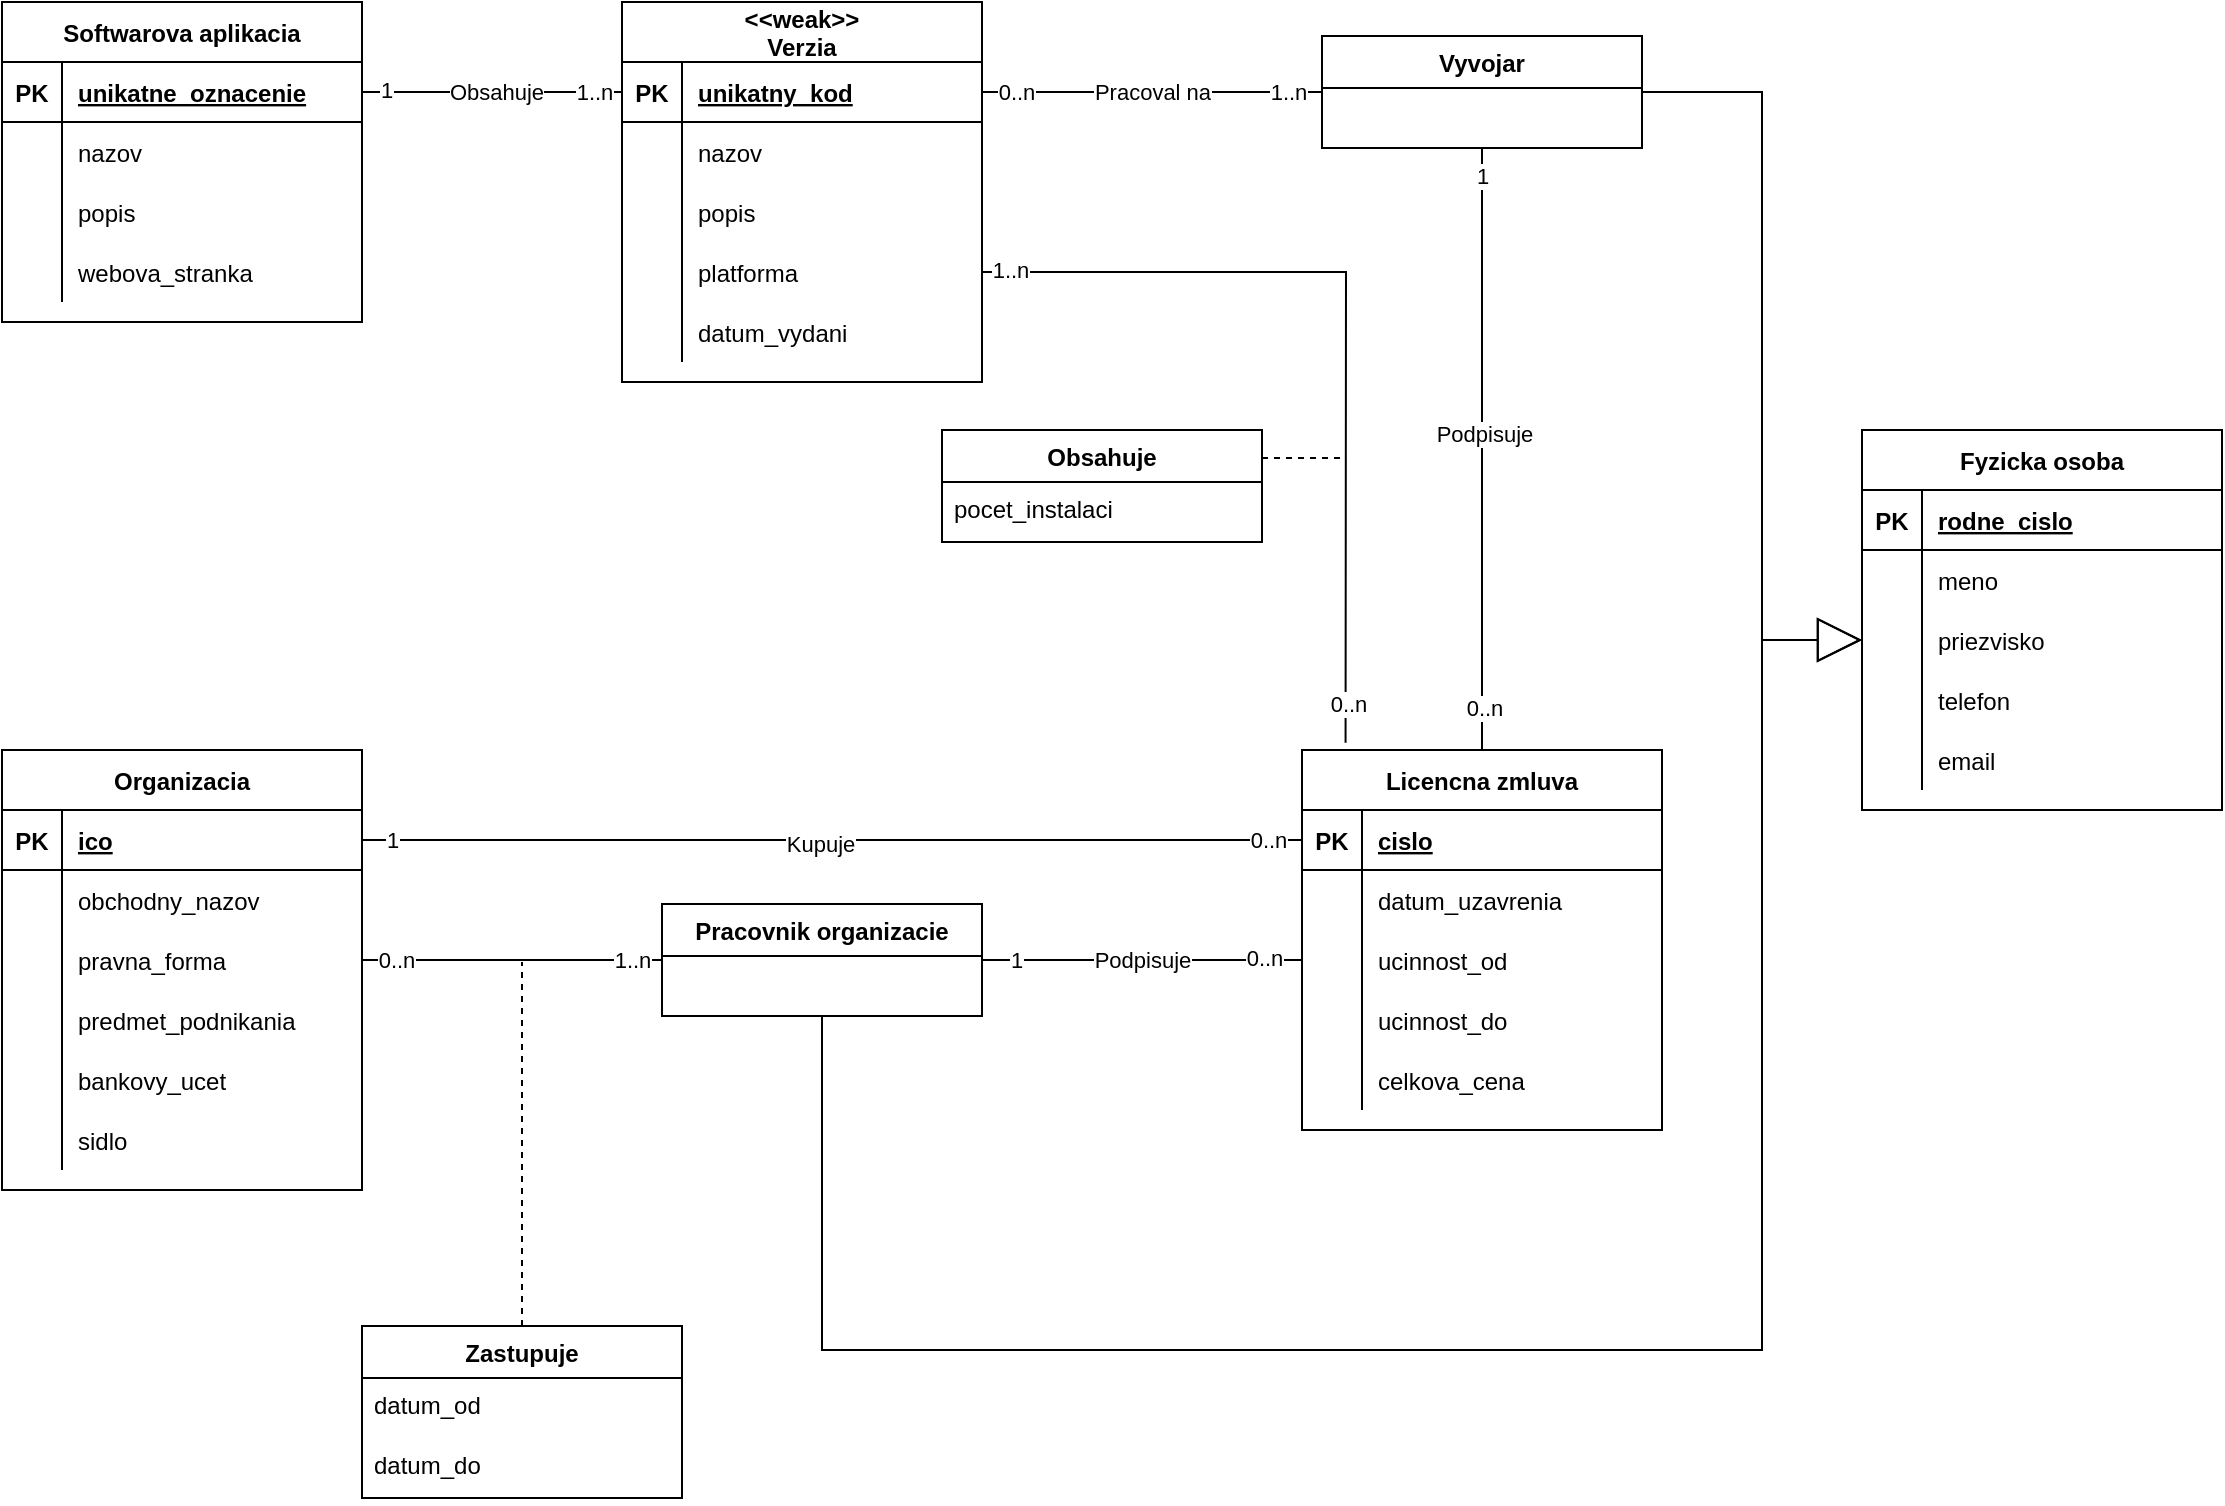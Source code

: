 <mxfile>
    <diagram id="ZhIAFB87RXe_VigaiD73" name="Page-1">
        <mxGraphModel dx="617" dy="629" grid="1" gridSize="10" guides="1" tooltips="1" connect="1" arrows="1" fold="1" page="1" pageScale="1" pageWidth="827" pageHeight="1169" math="0" shadow="0">
            <root>
                <mxCell id="0"/>
                <mxCell id="1" parent="0"/>
                <mxCell id="Ew4NmK4ww-MQcENnIrUt-1" value="Softwarova aplikacia" style="shape=table;startSize=30;container=1;collapsible=1;childLayout=tableLayout;fixedRows=1;rowLines=0;fontStyle=1;align=center;resizeLast=1;fillColor=default;strokeColor=default;fontColor=default;" parent="1" vertex="1">
                    <mxGeometry x="300" y="248" width="180" height="160" as="geometry"/>
                </mxCell>
                <mxCell id="Ew4NmK4ww-MQcENnIrUt-2" value="" style="shape=partialRectangle;collapsible=0;dropTarget=0;pointerEvents=0;fillColor=none;top=0;left=0;bottom=1;right=0;points=[[0,0.5],[1,0.5]];portConstraint=eastwest;fontColor=default;" parent="Ew4NmK4ww-MQcENnIrUt-1" vertex="1">
                    <mxGeometry y="30" width="180" height="30" as="geometry"/>
                </mxCell>
                <mxCell id="Ew4NmK4ww-MQcENnIrUt-3" value="PK" style="shape=partialRectangle;connectable=0;fillColor=none;top=0;left=0;bottom=0;right=0;fontStyle=1;overflow=hidden;" parent="Ew4NmK4ww-MQcENnIrUt-2" vertex="1">
                    <mxGeometry width="30" height="30" as="geometry">
                        <mxRectangle width="30" height="30" as="alternateBounds"/>
                    </mxGeometry>
                </mxCell>
                <mxCell id="Ew4NmK4ww-MQcENnIrUt-4" value="unikatne_oznacenie" style="shape=partialRectangle;connectable=0;fillColor=none;top=0;left=0;bottom=0;right=0;align=left;spacingLeft=6;fontStyle=5;overflow=hidden;fontColor=default;" parent="Ew4NmK4ww-MQcENnIrUt-2" vertex="1">
                    <mxGeometry x="30" width="150" height="30" as="geometry">
                        <mxRectangle width="150" height="30" as="alternateBounds"/>
                    </mxGeometry>
                </mxCell>
                <mxCell id="Ew4NmK4ww-MQcENnIrUt-5" value="" style="shape=partialRectangle;collapsible=0;dropTarget=0;pointerEvents=0;fillColor=none;top=0;left=0;bottom=0;right=0;points=[[0,0.5],[1,0.5]];portConstraint=eastwest;" parent="Ew4NmK4ww-MQcENnIrUt-1" vertex="1">
                    <mxGeometry y="60" width="180" height="30" as="geometry"/>
                </mxCell>
                <mxCell id="Ew4NmK4ww-MQcENnIrUt-6" value="" style="shape=partialRectangle;connectable=0;fillColor=none;top=0;left=0;bottom=0;right=0;editable=1;overflow=hidden;" parent="Ew4NmK4ww-MQcENnIrUt-5" vertex="1">
                    <mxGeometry width="30" height="30" as="geometry">
                        <mxRectangle width="30" height="30" as="alternateBounds"/>
                    </mxGeometry>
                </mxCell>
                <mxCell id="Ew4NmK4ww-MQcENnIrUt-7" value="nazov" style="shape=partialRectangle;connectable=0;fillColor=none;top=0;left=0;bottom=0;right=0;align=left;spacingLeft=6;overflow=hidden;fontColor=default;" parent="Ew4NmK4ww-MQcENnIrUt-5" vertex="1">
                    <mxGeometry x="30" width="150" height="30" as="geometry">
                        <mxRectangle width="150" height="30" as="alternateBounds"/>
                    </mxGeometry>
                </mxCell>
                <mxCell id="Ew4NmK4ww-MQcENnIrUt-8" value="" style="shape=partialRectangle;collapsible=0;dropTarget=0;pointerEvents=0;fillColor=none;top=0;left=0;bottom=0;right=0;points=[[0,0.5],[1,0.5]];portConstraint=eastwest;" parent="Ew4NmK4ww-MQcENnIrUt-1" vertex="1">
                    <mxGeometry y="90" width="180" height="30" as="geometry"/>
                </mxCell>
                <mxCell id="Ew4NmK4ww-MQcENnIrUt-9" value="" style="shape=partialRectangle;connectable=0;fillColor=none;top=0;left=0;bottom=0;right=0;editable=1;overflow=hidden;" parent="Ew4NmK4ww-MQcENnIrUt-8" vertex="1">
                    <mxGeometry width="30" height="30" as="geometry">
                        <mxRectangle width="30" height="30" as="alternateBounds"/>
                    </mxGeometry>
                </mxCell>
                <mxCell id="Ew4NmK4ww-MQcENnIrUt-10" value="popis" style="shape=partialRectangle;connectable=0;fillColor=none;top=0;left=0;bottom=0;right=0;align=left;spacingLeft=6;overflow=hidden;fontColor=default;strokeColor=default;" parent="Ew4NmK4ww-MQcENnIrUt-8" vertex="1">
                    <mxGeometry x="30" width="150" height="30" as="geometry">
                        <mxRectangle width="150" height="30" as="alternateBounds"/>
                    </mxGeometry>
                </mxCell>
                <mxCell id="Ew4NmK4ww-MQcENnIrUt-149" value="" style="shape=partialRectangle;collapsible=0;dropTarget=0;pointerEvents=0;fillColor=none;top=0;left=0;bottom=0;right=0;points=[[0,0.5],[1,0.5]];portConstraint=eastwest;" parent="Ew4NmK4ww-MQcENnIrUt-1" vertex="1">
                    <mxGeometry y="120" width="180" height="30" as="geometry"/>
                </mxCell>
                <mxCell id="Ew4NmK4ww-MQcENnIrUt-150" value="" style="shape=partialRectangle;connectable=0;fillColor=none;top=0;left=0;bottom=0;right=0;editable=1;overflow=hidden;" parent="Ew4NmK4ww-MQcENnIrUt-149" vertex="1">
                    <mxGeometry width="30" height="30" as="geometry">
                        <mxRectangle width="30" height="30" as="alternateBounds"/>
                    </mxGeometry>
                </mxCell>
                <mxCell id="Ew4NmK4ww-MQcENnIrUt-151" value="webova_stranka" style="shape=partialRectangle;connectable=0;fillColor=none;top=0;left=0;bottom=0;right=0;align=left;spacingLeft=6;overflow=hidden;fontColor=default;strokeColor=default;" parent="Ew4NmK4ww-MQcENnIrUt-149" vertex="1">
                    <mxGeometry x="30" width="150" height="30" as="geometry">
                        <mxRectangle width="150" height="30" as="alternateBounds"/>
                    </mxGeometry>
                </mxCell>
                <mxCell id="Ew4NmK4ww-MQcENnIrUt-14" value="&lt;&lt;weak&gt;&gt;&#10;Verzia" style="shape=table;startSize=30;container=1;collapsible=1;childLayout=tableLayout;fixedRows=1;rowLines=0;fontStyle=1;align=center;resizeLast=1;fontColor=default;strokeColor=default;fillColor=default;" parent="1" vertex="1">
                    <mxGeometry x="610" y="248" width="180" height="190" as="geometry"/>
                </mxCell>
                <mxCell id="Ew4NmK4ww-MQcENnIrUt-15" value="" style="shape=partialRectangle;collapsible=0;dropTarget=0;pointerEvents=0;fillColor=none;top=0;left=0;bottom=1;right=0;points=[[0,0.5],[1,0.5]];portConstraint=eastwest;fontColor=default;strokeColor=default;" parent="Ew4NmK4ww-MQcENnIrUt-14" vertex="1">
                    <mxGeometry y="30" width="180" height="30" as="geometry"/>
                </mxCell>
                <mxCell id="Ew4NmK4ww-MQcENnIrUt-16" value="PK" style="shape=partialRectangle;connectable=0;fillColor=none;top=0;left=0;bottom=0;right=0;fontStyle=1;overflow=hidden;fontColor=default;strokeColor=default;" parent="Ew4NmK4ww-MQcENnIrUt-15" vertex="1">
                    <mxGeometry width="30" height="30" as="geometry">
                        <mxRectangle width="30" height="30" as="alternateBounds"/>
                    </mxGeometry>
                </mxCell>
                <mxCell id="Ew4NmK4ww-MQcENnIrUt-17" value="unikatny_kod" style="shape=partialRectangle;connectable=0;fillColor=none;top=0;left=0;bottom=0;right=0;align=left;spacingLeft=6;fontStyle=5;overflow=hidden;fontColor=default;strokeColor=default;" parent="Ew4NmK4ww-MQcENnIrUt-15" vertex="1">
                    <mxGeometry x="30" width="150" height="30" as="geometry">
                        <mxRectangle width="150" height="30" as="alternateBounds"/>
                    </mxGeometry>
                </mxCell>
                <mxCell id="Ew4NmK4ww-MQcENnIrUt-18" value="" style="shape=partialRectangle;collapsible=0;dropTarget=0;pointerEvents=0;fillColor=none;top=0;left=0;bottom=0;right=0;points=[[0,0.5],[1,0.5]];portConstraint=eastwest;fontColor=default;strokeColor=default;" parent="Ew4NmK4ww-MQcENnIrUt-14" vertex="1">
                    <mxGeometry y="60" width="180" height="30" as="geometry"/>
                </mxCell>
                <mxCell id="Ew4NmK4ww-MQcENnIrUt-19" value="" style="shape=partialRectangle;connectable=0;fillColor=none;top=0;left=0;bottom=0;right=0;editable=1;overflow=hidden;fontColor=default;strokeColor=default;" parent="Ew4NmK4ww-MQcENnIrUt-18" vertex="1">
                    <mxGeometry width="30" height="30" as="geometry">
                        <mxRectangle width="30" height="30" as="alternateBounds"/>
                    </mxGeometry>
                </mxCell>
                <mxCell id="Ew4NmK4ww-MQcENnIrUt-20" value="nazov" style="shape=partialRectangle;connectable=0;fillColor=none;top=0;left=0;bottom=0;right=0;align=left;spacingLeft=6;overflow=hidden;fontColor=default;strokeColor=default;" parent="Ew4NmK4ww-MQcENnIrUt-18" vertex="1">
                    <mxGeometry x="30" width="150" height="30" as="geometry">
                        <mxRectangle width="150" height="30" as="alternateBounds"/>
                    </mxGeometry>
                </mxCell>
                <mxCell id="Ew4NmK4ww-MQcENnIrUt-21" value="" style="shape=partialRectangle;collapsible=0;dropTarget=0;pointerEvents=0;fillColor=none;top=0;left=0;bottom=0;right=0;points=[[0,0.5],[1,0.5]];portConstraint=eastwest;fontColor=default;strokeColor=default;" parent="Ew4NmK4ww-MQcENnIrUt-14" vertex="1">
                    <mxGeometry y="90" width="180" height="30" as="geometry"/>
                </mxCell>
                <mxCell id="Ew4NmK4ww-MQcENnIrUt-22" value="" style="shape=partialRectangle;connectable=0;fillColor=none;top=0;left=0;bottom=0;right=0;editable=1;overflow=hidden;fontColor=default;strokeColor=default;" parent="Ew4NmK4ww-MQcENnIrUt-21" vertex="1">
                    <mxGeometry width="30" height="30" as="geometry">
                        <mxRectangle width="30" height="30" as="alternateBounds"/>
                    </mxGeometry>
                </mxCell>
                <mxCell id="Ew4NmK4ww-MQcENnIrUt-23" value="popis" style="shape=partialRectangle;connectable=0;fillColor=none;top=0;left=0;bottom=0;right=0;align=left;spacingLeft=6;overflow=hidden;fontColor=default;strokeColor=default;" parent="Ew4NmK4ww-MQcENnIrUt-21" vertex="1">
                    <mxGeometry x="30" width="150" height="30" as="geometry">
                        <mxRectangle width="150" height="30" as="alternateBounds"/>
                    </mxGeometry>
                </mxCell>
                <mxCell id="Ew4NmK4ww-MQcENnIrUt-117" value="" style="shape=partialRectangle;collapsible=0;dropTarget=0;pointerEvents=0;fillColor=none;top=0;left=0;bottom=0;right=0;points=[[0,0.5],[1,0.5]];portConstraint=eastwest;fontColor=default;strokeColor=default;" parent="Ew4NmK4ww-MQcENnIrUt-14" vertex="1">
                    <mxGeometry y="120" width="180" height="30" as="geometry"/>
                </mxCell>
                <mxCell id="Ew4NmK4ww-MQcENnIrUt-118" value="" style="shape=partialRectangle;connectable=0;fillColor=none;top=0;left=0;bottom=0;right=0;editable=1;overflow=hidden;fontColor=default;strokeColor=default;" parent="Ew4NmK4ww-MQcENnIrUt-117" vertex="1">
                    <mxGeometry width="30" height="30" as="geometry">
                        <mxRectangle width="30" height="30" as="alternateBounds"/>
                    </mxGeometry>
                </mxCell>
                <mxCell id="Ew4NmK4ww-MQcENnIrUt-119" value="platforma" style="shape=partialRectangle;connectable=0;fillColor=none;top=0;left=0;bottom=0;right=0;align=left;spacingLeft=6;overflow=hidden;fontColor=default;strokeColor=default;" parent="Ew4NmK4ww-MQcENnIrUt-117" vertex="1">
                    <mxGeometry x="30" width="150" height="30" as="geometry">
                        <mxRectangle width="150" height="30" as="alternateBounds"/>
                    </mxGeometry>
                </mxCell>
                <mxCell id="2" value="" style="shape=partialRectangle;collapsible=0;dropTarget=0;pointerEvents=0;fillColor=none;top=0;left=0;bottom=0;right=0;points=[[0,0.5],[1,0.5]];portConstraint=eastwest;fontColor=default;strokeColor=default;" parent="Ew4NmK4ww-MQcENnIrUt-14" vertex="1">
                    <mxGeometry y="150" width="180" height="30" as="geometry"/>
                </mxCell>
                <mxCell id="3" value="" style="shape=partialRectangle;connectable=0;fillColor=none;top=0;left=0;bottom=0;right=0;editable=1;overflow=hidden;fontColor=default;strokeColor=default;" parent="2" vertex="1">
                    <mxGeometry width="30" height="30" as="geometry">
                        <mxRectangle width="30" height="30" as="alternateBounds"/>
                    </mxGeometry>
                </mxCell>
                <mxCell id="4" value="datum_vydani" style="shape=partialRectangle;connectable=0;fillColor=none;top=0;left=0;bottom=0;right=0;align=left;spacingLeft=6;overflow=hidden;fontColor=default;strokeColor=default;" parent="2" vertex="1">
                    <mxGeometry x="30" width="150" height="30" as="geometry">
                        <mxRectangle width="150" height="30" as="alternateBounds"/>
                    </mxGeometry>
                </mxCell>
                <mxCell id="Ew4NmK4ww-MQcENnIrUt-43" value="Organizacia" style="shape=table;startSize=30;container=1;collapsible=1;childLayout=tableLayout;fixedRows=1;rowLines=0;fontStyle=1;align=center;resizeLast=1;fontColor=default;strokeColor=default;fillColor=default;" parent="1" vertex="1">
                    <mxGeometry x="300" y="622" width="180" height="220" as="geometry"/>
                </mxCell>
                <mxCell id="Ew4NmK4ww-MQcENnIrUt-44" value="" style="shape=partialRectangle;collapsible=0;dropTarget=0;pointerEvents=0;fillColor=none;top=0;left=0;bottom=1;right=0;points=[[0,0.5],[1,0.5]];portConstraint=eastwest;fontColor=default;strokeColor=default;" parent="Ew4NmK4ww-MQcENnIrUt-43" vertex="1">
                    <mxGeometry y="30" width="180" height="30" as="geometry"/>
                </mxCell>
                <mxCell id="Ew4NmK4ww-MQcENnIrUt-45" value="PK" style="shape=partialRectangle;connectable=0;fillColor=none;top=0;left=0;bottom=0;right=0;fontStyle=1;overflow=hidden;fontColor=default;strokeColor=default;" parent="Ew4NmK4ww-MQcENnIrUt-44" vertex="1">
                    <mxGeometry width="30" height="30" as="geometry">
                        <mxRectangle width="30" height="30" as="alternateBounds"/>
                    </mxGeometry>
                </mxCell>
                <mxCell id="Ew4NmK4ww-MQcENnIrUt-46" value="ico" style="shape=partialRectangle;connectable=0;fillColor=none;top=0;left=0;bottom=0;right=0;align=left;spacingLeft=6;fontStyle=5;overflow=hidden;fontColor=default;strokeColor=default;" parent="Ew4NmK4ww-MQcENnIrUt-44" vertex="1">
                    <mxGeometry x="30" width="150" height="30" as="geometry">
                        <mxRectangle width="150" height="30" as="alternateBounds"/>
                    </mxGeometry>
                </mxCell>
                <mxCell id="Ew4NmK4ww-MQcENnIrUt-47" value="" style="shape=partialRectangle;collapsible=0;dropTarget=0;pointerEvents=0;fillColor=none;top=0;left=0;bottom=0;right=0;points=[[0,0.5],[1,0.5]];portConstraint=eastwest;fontColor=default;strokeColor=default;" parent="Ew4NmK4ww-MQcENnIrUt-43" vertex="1">
                    <mxGeometry y="60" width="180" height="30" as="geometry"/>
                </mxCell>
                <mxCell id="Ew4NmK4ww-MQcENnIrUt-48" value="" style="shape=partialRectangle;connectable=0;fillColor=none;top=0;left=0;bottom=0;right=0;editable=1;overflow=hidden;fontColor=default;strokeColor=default;" parent="Ew4NmK4ww-MQcENnIrUt-47" vertex="1">
                    <mxGeometry width="30" height="30" as="geometry">
                        <mxRectangle width="30" height="30" as="alternateBounds"/>
                    </mxGeometry>
                </mxCell>
                <mxCell id="Ew4NmK4ww-MQcENnIrUt-49" value="obchodny_nazov" style="shape=partialRectangle;connectable=0;fillColor=none;top=0;left=0;bottom=0;right=0;align=left;spacingLeft=6;overflow=hidden;fontColor=default;strokeColor=default;" parent="Ew4NmK4ww-MQcENnIrUt-47" vertex="1">
                    <mxGeometry x="30" width="150" height="30" as="geometry">
                        <mxRectangle width="150" height="30" as="alternateBounds"/>
                    </mxGeometry>
                </mxCell>
                <mxCell id="Ew4NmK4ww-MQcENnIrUt-50" value="" style="shape=partialRectangle;collapsible=0;dropTarget=0;pointerEvents=0;fillColor=none;top=0;left=0;bottom=0;right=0;points=[[0,0.5],[1,0.5]];portConstraint=eastwest;fontColor=default;strokeColor=default;" parent="Ew4NmK4ww-MQcENnIrUt-43" vertex="1">
                    <mxGeometry y="90" width="180" height="30" as="geometry"/>
                </mxCell>
                <mxCell id="Ew4NmK4ww-MQcENnIrUt-51" value="" style="shape=partialRectangle;connectable=0;fillColor=none;top=0;left=0;bottom=0;right=0;editable=1;overflow=hidden;fontColor=default;strokeColor=default;" parent="Ew4NmK4ww-MQcENnIrUt-50" vertex="1">
                    <mxGeometry width="30" height="30" as="geometry">
                        <mxRectangle width="30" height="30" as="alternateBounds"/>
                    </mxGeometry>
                </mxCell>
                <mxCell id="Ew4NmK4ww-MQcENnIrUt-52" value="pravna_forma" style="shape=partialRectangle;connectable=0;fillColor=none;top=0;left=0;bottom=0;right=0;align=left;spacingLeft=6;overflow=hidden;fontColor=default;strokeColor=default;" parent="Ew4NmK4ww-MQcENnIrUt-50" vertex="1">
                    <mxGeometry x="30" width="150" height="30" as="geometry">
                        <mxRectangle width="150" height="30" as="alternateBounds"/>
                    </mxGeometry>
                </mxCell>
                <mxCell id="Ew4NmK4ww-MQcENnIrUt-53" value="" style="shape=partialRectangle;collapsible=0;dropTarget=0;pointerEvents=0;fillColor=none;top=0;left=0;bottom=0;right=0;points=[[0,0.5],[1,0.5]];portConstraint=eastwest;fontColor=default;strokeColor=default;" parent="Ew4NmK4ww-MQcENnIrUt-43" vertex="1">
                    <mxGeometry y="120" width="180" height="30" as="geometry"/>
                </mxCell>
                <mxCell id="Ew4NmK4ww-MQcENnIrUt-54" value="" style="shape=partialRectangle;connectable=0;fillColor=none;top=0;left=0;bottom=0;right=0;editable=1;overflow=hidden;fontColor=default;strokeColor=default;" parent="Ew4NmK4ww-MQcENnIrUt-53" vertex="1">
                    <mxGeometry width="30" height="30" as="geometry">
                        <mxRectangle width="30" height="30" as="alternateBounds"/>
                    </mxGeometry>
                </mxCell>
                <mxCell id="Ew4NmK4ww-MQcENnIrUt-55" value="predmet_podnikania" style="shape=partialRectangle;connectable=0;fillColor=none;top=0;left=0;bottom=0;right=0;align=left;spacingLeft=6;overflow=hidden;fontColor=default;strokeColor=default;" parent="Ew4NmK4ww-MQcENnIrUt-53" vertex="1">
                    <mxGeometry x="30" width="150" height="30" as="geometry">
                        <mxRectangle width="150" height="30" as="alternateBounds"/>
                    </mxGeometry>
                </mxCell>
                <mxCell id="Ew4NmK4ww-MQcENnIrUt-56" value="" style="shape=partialRectangle;collapsible=0;dropTarget=0;pointerEvents=0;fillColor=none;top=0;left=0;bottom=0;right=0;points=[[0,0.5],[1,0.5]];portConstraint=eastwest;fontColor=default;strokeColor=default;" parent="Ew4NmK4ww-MQcENnIrUt-43" vertex="1">
                    <mxGeometry y="150" width="180" height="30" as="geometry"/>
                </mxCell>
                <mxCell id="Ew4NmK4ww-MQcENnIrUt-57" value="" style="shape=partialRectangle;connectable=0;fillColor=none;top=0;left=0;bottom=0;right=0;editable=1;overflow=hidden;fontColor=default;strokeColor=default;" parent="Ew4NmK4ww-MQcENnIrUt-56" vertex="1">
                    <mxGeometry width="30" height="30" as="geometry">
                        <mxRectangle width="30" height="30" as="alternateBounds"/>
                    </mxGeometry>
                </mxCell>
                <mxCell id="Ew4NmK4ww-MQcENnIrUt-58" value="bankovy_ucet" style="shape=partialRectangle;connectable=0;fillColor=none;top=0;left=0;bottom=0;right=0;align=left;spacingLeft=6;overflow=hidden;fontColor=default;strokeColor=default;" parent="Ew4NmK4ww-MQcENnIrUt-56" vertex="1">
                    <mxGeometry x="30" width="150" height="30" as="geometry">
                        <mxRectangle width="150" height="30" as="alternateBounds"/>
                    </mxGeometry>
                </mxCell>
                <mxCell id="5" value="" style="shape=partialRectangle;collapsible=0;dropTarget=0;pointerEvents=0;fillColor=none;top=0;left=0;bottom=0;right=0;points=[[0,0.5],[1,0.5]];portConstraint=eastwest;fontColor=default;strokeColor=default;" parent="Ew4NmK4ww-MQcENnIrUt-43" vertex="1">
                    <mxGeometry y="180" width="180" height="30" as="geometry"/>
                </mxCell>
                <mxCell id="6" value="" style="shape=partialRectangle;connectable=0;fillColor=none;top=0;left=0;bottom=0;right=0;editable=1;overflow=hidden;fontColor=default;strokeColor=default;" parent="5" vertex="1">
                    <mxGeometry width="30" height="30" as="geometry">
                        <mxRectangle width="30" height="30" as="alternateBounds"/>
                    </mxGeometry>
                </mxCell>
                <mxCell id="7" value="sidlo" style="shape=partialRectangle;connectable=0;fillColor=none;top=0;left=0;bottom=0;right=0;align=left;spacingLeft=6;overflow=hidden;fontColor=default;strokeColor=default;" parent="5" vertex="1">
                    <mxGeometry x="30" width="150" height="30" as="geometry">
                        <mxRectangle width="150" height="30" as="alternateBounds"/>
                    </mxGeometry>
                </mxCell>
                <mxCell id="Ew4NmK4ww-MQcENnIrUt-94" value="Licencna zmluva" style="shape=table;startSize=30;container=1;collapsible=1;childLayout=tableLayout;fixedRows=1;rowLines=0;fontStyle=1;align=center;resizeLast=1;fontColor=default;strokeColor=default;fillColor=default;" parent="1" vertex="1">
                    <mxGeometry x="950" y="622" width="180" height="190" as="geometry">
                        <mxRectangle x="950" y="622" width="140" height="30" as="alternateBounds"/>
                    </mxGeometry>
                </mxCell>
                <mxCell id="Ew4NmK4ww-MQcENnIrUt-95" value="" style="shape=partialRectangle;collapsible=0;dropTarget=0;pointerEvents=0;fillColor=none;top=0;left=0;bottom=1;right=0;points=[[0,0.5],[1,0.5]];portConstraint=eastwest;fontColor=default;strokeColor=default;" parent="Ew4NmK4ww-MQcENnIrUt-94" vertex="1">
                    <mxGeometry y="30" width="180" height="30" as="geometry"/>
                </mxCell>
                <mxCell id="Ew4NmK4ww-MQcENnIrUt-96" value="PK" style="shape=partialRectangle;connectable=0;fillColor=none;top=0;left=0;bottom=0;right=0;fontStyle=1;overflow=hidden;fontColor=default;strokeColor=default;" parent="Ew4NmK4ww-MQcENnIrUt-95" vertex="1">
                    <mxGeometry width="30" height="30" as="geometry">
                        <mxRectangle width="30" height="30" as="alternateBounds"/>
                    </mxGeometry>
                </mxCell>
                <mxCell id="Ew4NmK4ww-MQcENnIrUt-97" value="cislo" style="shape=partialRectangle;connectable=0;fillColor=none;top=0;left=0;bottom=0;right=0;align=left;spacingLeft=6;fontStyle=5;overflow=hidden;fontColor=default;strokeColor=default;" parent="Ew4NmK4ww-MQcENnIrUt-95" vertex="1">
                    <mxGeometry x="30" width="150" height="30" as="geometry">
                        <mxRectangle width="150" height="30" as="alternateBounds"/>
                    </mxGeometry>
                </mxCell>
                <mxCell id="Ew4NmK4ww-MQcENnIrUt-98" value="" style="shape=partialRectangle;collapsible=0;dropTarget=0;pointerEvents=0;fillColor=none;top=0;left=0;bottom=0;right=0;points=[[0,0.5],[1,0.5]];portConstraint=eastwest;fontColor=default;strokeColor=default;" parent="Ew4NmK4ww-MQcENnIrUt-94" vertex="1">
                    <mxGeometry y="60" width="180" height="30" as="geometry"/>
                </mxCell>
                <mxCell id="Ew4NmK4ww-MQcENnIrUt-99" value="" style="shape=partialRectangle;connectable=0;fillColor=none;top=0;left=0;bottom=0;right=0;editable=1;overflow=hidden;fontColor=default;strokeColor=default;" parent="Ew4NmK4ww-MQcENnIrUt-98" vertex="1">
                    <mxGeometry width="30" height="30" as="geometry">
                        <mxRectangle width="30" height="30" as="alternateBounds"/>
                    </mxGeometry>
                </mxCell>
                <mxCell id="Ew4NmK4ww-MQcENnIrUt-100" value="datum_uzavrenia" style="shape=partialRectangle;connectable=0;fillColor=none;top=0;left=0;bottom=0;right=0;align=left;spacingLeft=6;overflow=hidden;fontColor=default;strokeColor=default;" parent="Ew4NmK4ww-MQcENnIrUt-98" vertex="1">
                    <mxGeometry x="30" width="150" height="30" as="geometry">
                        <mxRectangle width="150" height="30" as="alternateBounds"/>
                    </mxGeometry>
                </mxCell>
                <mxCell id="Ew4NmK4ww-MQcENnIrUt-101" value="" style="shape=partialRectangle;collapsible=0;dropTarget=0;pointerEvents=0;fillColor=none;top=0;left=0;bottom=0;right=0;points=[[0,0.5],[1,0.5]];portConstraint=eastwest;fontColor=default;strokeColor=default;" parent="Ew4NmK4ww-MQcENnIrUt-94" vertex="1">
                    <mxGeometry y="90" width="180" height="30" as="geometry"/>
                </mxCell>
                <mxCell id="Ew4NmK4ww-MQcENnIrUt-102" value="" style="shape=partialRectangle;connectable=0;fillColor=none;top=0;left=0;bottom=0;right=0;editable=1;overflow=hidden;fontColor=default;strokeColor=default;" parent="Ew4NmK4ww-MQcENnIrUt-101" vertex="1">
                    <mxGeometry width="30" height="30" as="geometry">
                        <mxRectangle width="30" height="30" as="alternateBounds"/>
                    </mxGeometry>
                </mxCell>
                <mxCell id="Ew4NmK4ww-MQcENnIrUt-103" value="ucinnost_od" style="shape=partialRectangle;connectable=0;fillColor=none;top=0;left=0;bottom=0;right=0;align=left;spacingLeft=6;overflow=hidden;fontColor=default;strokeColor=default;" parent="Ew4NmK4ww-MQcENnIrUt-101" vertex="1">
                    <mxGeometry x="30" width="150" height="30" as="geometry">
                        <mxRectangle width="150" height="30" as="alternateBounds"/>
                    </mxGeometry>
                </mxCell>
                <mxCell id="Ew4NmK4ww-MQcENnIrUt-111" value="" style="shape=partialRectangle;collapsible=0;dropTarget=0;pointerEvents=0;fillColor=none;top=0;left=0;bottom=0;right=0;points=[[0,0.5],[1,0.5]];portConstraint=eastwest;fontColor=default;strokeColor=default;" parent="Ew4NmK4ww-MQcENnIrUt-94" vertex="1">
                    <mxGeometry y="120" width="180" height="30" as="geometry"/>
                </mxCell>
                <mxCell id="Ew4NmK4ww-MQcENnIrUt-112" value="" style="shape=partialRectangle;connectable=0;fillColor=none;top=0;left=0;bottom=0;right=0;editable=1;overflow=hidden;fontColor=default;strokeColor=default;" parent="Ew4NmK4ww-MQcENnIrUt-111" vertex="1">
                    <mxGeometry width="30" height="30" as="geometry">
                        <mxRectangle width="30" height="30" as="alternateBounds"/>
                    </mxGeometry>
                </mxCell>
                <mxCell id="Ew4NmK4ww-MQcENnIrUt-113" value="ucinnost_do" style="shape=partialRectangle;connectable=0;fillColor=none;top=0;left=0;bottom=0;right=0;align=left;spacingLeft=6;overflow=hidden;fontColor=default;strokeColor=default;" parent="Ew4NmK4ww-MQcENnIrUt-111" vertex="1">
                    <mxGeometry x="30" width="150" height="30" as="geometry">
                        <mxRectangle width="150" height="30" as="alternateBounds"/>
                    </mxGeometry>
                </mxCell>
                <mxCell id="Ew4NmK4ww-MQcENnIrUt-104" value="" style="shape=partialRectangle;collapsible=0;dropTarget=0;pointerEvents=0;fillColor=none;top=0;left=0;bottom=0;right=0;points=[[0,0.5],[1,0.5]];portConstraint=eastwest;fontColor=default;strokeColor=default;" parent="Ew4NmK4ww-MQcENnIrUt-94" vertex="1">
                    <mxGeometry y="150" width="180" height="30" as="geometry"/>
                </mxCell>
                <mxCell id="Ew4NmK4ww-MQcENnIrUt-105" value="" style="shape=partialRectangle;connectable=0;fillColor=none;top=0;left=0;bottom=0;right=0;editable=1;overflow=hidden;fontColor=default;strokeColor=default;" parent="Ew4NmK4ww-MQcENnIrUt-104" vertex="1">
                    <mxGeometry width="30" height="30" as="geometry">
                        <mxRectangle width="30" height="30" as="alternateBounds"/>
                    </mxGeometry>
                </mxCell>
                <mxCell id="Ew4NmK4ww-MQcENnIrUt-106" value="celkova_cena" style="shape=partialRectangle;connectable=0;fillColor=none;top=0;left=0;bottom=0;right=0;align=left;spacingLeft=6;overflow=hidden;fontColor=default;strokeColor=default;" parent="Ew4NmK4ww-MQcENnIrUt-104" vertex="1">
                    <mxGeometry x="30" width="150" height="30" as="geometry">
                        <mxRectangle width="150" height="30" as="alternateBounds"/>
                    </mxGeometry>
                </mxCell>
                <mxCell id="Ew4NmK4ww-MQcENnIrUt-125" value="" style="endArrow=none;html=1;rounded=0;labelBackgroundColor=default;fontColor=default;strokeColor=default;exitX=1;exitY=0.5;exitDx=0;exitDy=0;entryX=0;entryY=0.5;entryDx=0;entryDy=0;" parent="1" source="Ew4NmK4ww-MQcENnIrUt-15" target="ibk0IDe5P6Iz8ZKcs0ww-25" edge="1">
                    <mxGeometry relative="1" as="geometry">
                        <mxPoint x="935" y="428" as="sourcePoint"/>
                        <mxPoint x="1160" y="513" as="targetPoint"/>
                    </mxGeometry>
                </mxCell>
                <mxCell id="Ew4NmK4ww-MQcENnIrUt-126" value="0..n" style="edgeLabel;html=1;align=center;verticalAlign=middle;resizable=0;points=[];fontColor=default;" parent="Ew4NmK4ww-MQcENnIrUt-125" vertex="1" connectable="0">
                    <mxGeometry x="-0.841" relative="1" as="geometry">
                        <mxPoint x="3" as="offset"/>
                    </mxGeometry>
                </mxCell>
                <mxCell id="Ew4NmK4ww-MQcENnIrUt-127" value="1..n" style="edgeLabel;html=1;align=center;verticalAlign=middle;resizable=0;points=[];fontColor=default;" parent="Ew4NmK4ww-MQcENnIrUt-125" vertex="1" connectable="0">
                    <mxGeometry x="0.815" y="1" relative="1" as="geometry">
                        <mxPoint x="-2" y="1" as="offset"/>
                    </mxGeometry>
                </mxCell>
                <mxCell id="Ew4NmK4ww-MQcENnIrUt-128" value="Pracoval na" style="edgeLabel;html=1;align=center;verticalAlign=middle;resizable=0;points=[];fontColor=default;" parent="Ew4NmK4ww-MQcENnIrUt-125" vertex="1" connectable="0">
                    <mxGeometry x="0.002" y="1" relative="1" as="geometry">
                        <mxPoint y="1" as="offset"/>
                    </mxGeometry>
                </mxCell>
                <mxCell id="Ew4NmK4ww-MQcENnIrUt-130" value="" style="endArrow=none;html=1;rounded=0;labelBackgroundColor=default;fontColor=default;strokeColor=default;exitX=1;exitY=0.5;exitDx=0;exitDy=0;entryX=0;entryY=0.5;entryDx=0;entryDy=0;" parent="1" source="Ew4NmK4ww-MQcENnIrUt-2" target="Ew4NmK4ww-MQcENnIrUt-15" edge="1">
                    <mxGeometry relative="1" as="geometry">
                        <mxPoint x="610" y="478" as="sourcePoint"/>
                        <mxPoint x="770" y="478" as="targetPoint"/>
                    </mxGeometry>
                </mxCell>
                <mxCell id="Ew4NmK4ww-MQcENnIrUt-131" value="1" style="edgeLabel;html=1;align=center;verticalAlign=middle;resizable=0;points=[];fontColor=default;" parent="Ew4NmK4ww-MQcENnIrUt-130" vertex="1" connectable="0">
                    <mxGeometry x="-0.874" y="-1" relative="1" as="geometry">
                        <mxPoint x="4" y="-2" as="offset"/>
                    </mxGeometry>
                </mxCell>
                <mxCell id="Ew4NmK4ww-MQcENnIrUt-132" value="1..n" style="edgeLabel;html=1;align=center;verticalAlign=middle;resizable=0;points=[];fontColor=default;" parent="Ew4NmK4ww-MQcENnIrUt-130" vertex="1" connectable="0">
                    <mxGeometry x="0.861" y="-1" relative="1" as="geometry">
                        <mxPoint x="-5" y="-1" as="offset"/>
                    </mxGeometry>
                </mxCell>
                <mxCell id="Ew4NmK4ww-MQcENnIrUt-134" value="Obsahuje" style="edgeLabel;html=1;align=center;verticalAlign=middle;resizable=0;points=[];fontColor=default;" parent="Ew4NmK4ww-MQcENnIrUt-130" vertex="1" connectable="0">
                    <mxGeometry x="0.022" relative="1" as="geometry">
                        <mxPoint as="offset"/>
                    </mxGeometry>
                </mxCell>
                <mxCell id="Ew4NmK4ww-MQcENnIrUt-135" value="" style="endArrow=none;html=1;rounded=0;labelBackgroundColor=default;fontColor=default;strokeColor=default;entryX=0;entryY=0.5;entryDx=0;entryDy=0;exitX=1;exitY=0.5;exitDx=0;exitDy=0;" parent="1" source="Ew4NmK4ww-MQcENnIrUt-50" target="ibk0IDe5P6Iz8ZKcs0ww-29" edge="1">
                    <mxGeometry relative="1" as="geometry">
                        <mxPoint x="570" y="832.41" as="sourcePoint"/>
                        <mxPoint x="740" y="893" as="targetPoint"/>
                    </mxGeometry>
                </mxCell>
                <mxCell id="Ew4NmK4ww-MQcENnIrUt-137" value="0..n" style="edgeLabel;html=1;align=center;verticalAlign=middle;resizable=0;points=[];fontColor=default;" parent="Ew4NmK4ww-MQcENnIrUt-135" vertex="1" connectable="0">
                    <mxGeometry x="-0.86" relative="1" as="geometry">
                        <mxPoint x="6" as="offset"/>
                    </mxGeometry>
                </mxCell>
                <mxCell id="Ew4NmK4ww-MQcENnIrUt-138" value="1..n" style="edgeLabel;html=1;align=center;verticalAlign=middle;resizable=0;points=[];fontColor=default;" parent="Ew4NmK4ww-MQcENnIrUt-135" vertex="1" connectable="0">
                    <mxGeometry x="0.854" relative="1" as="geometry">
                        <mxPoint x="-4" as="offset"/>
                    </mxGeometry>
                </mxCell>
                <mxCell id="Ew4NmK4ww-MQcENnIrUt-139" value="Podpisuje" style="endArrow=none;html=1;rounded=0;labelBackgroundColor=default;fontColor=default;strokeColor=default;exitX=1;exitY=0.5;exitDx=0;exitDy=0;entryX=0;entryY=0.5;entryDx=0;entryDy=0;" parent="1" source="ibk0IDe5P6Iz8ZKcs0ww-29" target="Ew4NmK4ww-MQcENnIrUt-101" edge="1">
                    <mxGeometry relative="1" as="geometry">
                        <mxPoint x="920" y="893" as="sourcePoint"/>
                        <mxPoint x="900" y="763" as="targetPoint"/>
                    </mxGeometry>
                </mxCell>
                <mxCell id="Ew4NmK4ww-MQcENnIrUt-140" value="1" style="edgeLabel;html=1;align=center;verticalAlign=middle;resizable=0;points=[];fontColor=default;" parent="Ew4NmK4ww-MQcENnIrUt-139" vertex="1" connectable="0">
                    <mxGeometry x="-0.876" y="-1" relative="1" as="geometry">
                        <mxPoint x="7" y="-1" as="offset"/>
                    </mxGeometry>
                </mxCell>
                <mxCell id="Ew4NmK4ww-MQcENnIrUt-141" value="0..n" style="edgeLabel;html=1;align=center;verticalAlign=middle;resizable=0;points=[];fontColor=default;" parent="Ew4NmK4ww-MQcENnIrUt-139" vertex="1" connectable="0">
                    <mxGeometry x="0.846" y="-1" relative="1" as="geometry">
                        <mxPoint x="-7" y="-2" as="offset"/>
                    </mxGeometry>
                </mxCell>
                <mxCell id="Ew4NmK4ww-MQcENnIrUt-142" value="" style="endArrow=none;html=1;rounded=0;labelBackgroundColor=default;fontColor=default;strokeColor=default;entryX=0.5;entryY=1;entryDx=0;entryDy=0;exitX=0.5;exitY=0;exitDx=0;exitDy=0;" parent="1" source="Ew4NmK4ww-MQcENnIrUt-94" target="ibk0IDe5P6Iz8ZKcs0ww-25" edge="1">
                    <mxGeometry relative="1" as="geometry">
                        <mxPoint x="930" y="658" as="sourcePoint"/>
                        <mxPoint x="1250" y="478" as="targetPoint"/>
                    </mxGeometry>
                </mxCell>
                <mxCell id="Ew4NmK4ww-MQcENnIrUt-143" value="1" style="edgeLabel;html=1;align=center;verticalAlign=middle;resizable=0;points=[];fontColor=default;" parent="Ew4NmK4ww-MQcENnIrUt-142" vertex="1" connectable="0">
                    <mxGeometry x="0.861" relative="1" as="geometry">
                        <mxPoint y="-7" as="offset"/>
                    </mxGeometry>
                </mxCell>
                <mxCell id="Ew4NmK4ww-MQcENnIrUt-144" value="0..n" style="edgeLabel;html=1;align=center;verticalAlign=middle;resizable=0;points=[];fontColor=default;" parent="Ew4NmK4ww-MQcENnIrUt-142" vertex="1" connectable="0">
                    <mxGeometry x="-0.869" y="-1" relative="1" as="geometry">
                        <mxPoint y="-2" as="offset"/>
                    </mxGeometry>
                </mxCell>
                <mxCell id="Ew4NmK4ww-MQcENnIrUt-145" value="Podpisuje" style="edgeLabel;html=1;align=center;verticalAlign=middle;resizable=0;points=[];fontColor=default;" parent="Ew4NmK4ww-MQcENnIrUt-142" vertex="1" connectable="0">
                    <mxGeometry x="0.053" y="-1" relative="1" as="geometry">
                        <mxPoint as="offset"/>
                    </mxGeometry>
                </mxCell>
                <mxCell id="Ew4NmK4ww-MQcENnIrUt-146" value="" style="endArrow=none;html=1;rounded=0;labelBackgroundColor=default;fontColor=default;strokeColor=default;exitX=1;exitY=0.5;exitDx=0;exitDy=0;entryX=0.121;entryY=-0.019;entryDx=0;entryDy=0;entryPerimeter=0;" parent="1" source="Ew4NmK4ww-MQcENnIrUt-117" target="Ew4NmK4ww-MQcENnIrUt-94" edge="1">
                    <mxGeometry relative="1" as="geometry">
                        <mxPoint x="1000" y="618" as="sourcePoint"/>
                        <mxPoint x="1160" y="618" as="targetPoint"/>
                        <Array as="points">
                            <mxPoint x="972" y="383"/>
                        </Array>
                    </mxGeometry>
                </mxCell>
                <mxCell id="Ew4NmK4ww-MQcENnIrUt-147" value="1..n" style="edgeLabel;html=1;align=center;verticalAlign=middle;resizable=0;points=[];fontColor=default;" parent="Ew4NmK4ww-MQcENnIrUt-146" vertex="1" connectable="0">
                    <mxGeometry x="-0.92" y="1" relative="1" as="geometry">
                        <mxPoint x="-3" as="offset"/>
                    </mxGeometry>
                </mxCell>
                <mxCell id="Ew4NmK4ww-MQcENnIrUt-148" value="0..n" style="edgeLabel;html=1;align=center;verticalAlign=middle;resizable=0;points=[];fontColor=default;" parent="Ew4NmK4ww-MQcENnIrUt-146" vertex="1" connectable="0">
                    <mxGeometry x="0.907" y="1" relative="1" as="geometry">
                        <mxPoint as="offset"/>
                    </mxGeometry>
                </mxCell>
                <mxCell id="Ew4NmK4ww-MQcENnIrUt-156" value="" style="endArrow=none;html=1;rounded=0;labelBackgroundColor=default;fontColor=default;strokeColor=default;exitX=1;exitY=0.5;exitDx=0;exitDy=0;entryX=0;entryY=0.5;entryDx=0;entryDy=0;" parent="1" source="Ew4NmK4ww-MQcENnIrUt-44" target="Ew4NmK4ww-MQcENnIrUt-95" edge="1">
                    <mxGeometry relative="1" as="geometry">
                        <mxPoint x="540" y="708" as="sourcePoint"/>
                        <mxPoint x="900" y="703" as="targetPoint"/>
                    </mxGeometry>
                </mxCell>
                <mxCell id="Ew4NmK4ww-MQcENnIrUt-157" value="Kupuje" style="edgeLabel;html=1;align=center;verticalAlign=middle;resizable=0;points=[];fontColor=default;" parent="Ew4NmK4ww-MQcENnIrUt-156" vertex="1" connectable="0">
                    <mxGeometry x="-0.027" y="-2" relative="1" as="geometry">
                        <mxPoint as="offset"/>
                    </mxGeometry>
                </mxCell>
                <mxCell id="Ew4NmK4ww-MQcENnIrUt-158" value="1" style="edgeLabel;html=1;align=center;verticalAlign=middle;resizable=0;points=[];fontColor=default;" parent="Ew4NmK4ww-MQcENnIrUt-156" vertex="1" connectable="0">
                    <mxGeometry x="-0.959" y="1" relative="1" as="geometry">
                        <mxPoint x="5" y="1" as="offset"/>
                    </mxGeometry>
                </mxCell>
                <mxCell id="Ew4NmK4ww-MQcENnIrUt-160" value="0..n" style="edgeLabel;html=1;align=center;verticalAlign=middle;resizable=0;points=[];fontColor=default;" parent="Ew4NmK4ww-MQcENnIrUt-156" vertex="1" connectable="0">
                    <mxGeometry x="0.954" relative="1" as="geometry">
                        <mxPoint x="-6" as="offset"/>
                    </mxGeometry>
                </mxCell>
                <mxCell id="W2wyHNoCYW4oFMzmBnAj-1" value="Obsahuje" style="swimlane;fontStyle=1;childLayout=stackLayout;horizontal=1;startSize=26;horizontalStack=0;resizeParent=1;resizeParentMax=0;resizeLast=0;collapsible=1;marginBottom=0;align=center;fontSize=12;" parent="1" vertex="1">
                    <mxGeometry x="770" y="462" width="160" height="56" as="geometry"/>
                </mxCell>
                <mxCell id="W2wyHNoCYW4oFMzmBnAj-2" value="pocet_instalaci" style="text;strokeColor=none;fillColor=none;spacingLeft=4;spacingRight=4;overflow=hidden;rotatable=0;points=[[0,0.5],[1,0.5]];portConstraint=eastwest;fontSize=12;" parent="W2wyHNoCYW4oFMzmBnAj-1" vertex="1">
                    <mxGeometry y="26" width="160" height="30" as="geometry"/>
                </mxCell>
                <mxCell id="W2wyHNoCYW4oFMzmBnAj-7" value="" style="endArrow=none;html=1;rounded=0;exitX=1;exitY=0.25;exitDx=0;exitDy=0;dashed=1;" parent="1" source="W2wyHNoCYW4oFMzmBnAj-1" edge="1">
                    <mxGeometry relative="1" as="geometry">
                        <mxPoint x="980" y="578" as="sourcePoint"/>
                        <mxPoint x="970" y="476" as="targetPoint"/>
                    </mxGeometry>
                </mxCell>
                <mxCell id="W2wyHNoCYW4oFMzmBnAj-10" value="Zastupuje" style="swimlane;fontStyle=1;childLayout=stackLayout;horizontal=1;startSize=26;horizontalStack=0;resizeParent=1;resizeParentMax=0;resizeLast=0;collapsible=1;marginBottom=0;align=center;fontSize=12;" parent="1" vertex="1">
                    <mxGeometry x="480" y="910" width="160" height="86" as="geometry"/>
                </mxCell>
                <mxCell id="W2wyHNoCYW4oFMzmBnAj-11" value="datum_od" style="text;strokeColor=none;fillColor=none;spacingLeft=4;spacingRight=4;overflow=hidden;rotatable=0;points=[[0,0.5],[1,0.5]];portConstraint=eastwest;fontSize=12;" parent="W2wyHNoCYW4oFMzmBnAj-10" vertex="1">
                    <mxGeometry y="26" width="160" height="30" as="geometry"/>
                </mxCell>
                <mxCell id="W2wyHNoCYW4oFMzmBnAj-12" value="datum_do" style="text;strokeColor=none;fillColor=none;spacingLeft=4;spacingRight=4;overflow=hidden;rotatable=0;points=[[0,0.5],[1,0.5]];portConstraint=eastwest;fontSize=12;" parent="W2wyHNoCYW4oFMzmBnAj-10" vertex="1">
                    <mxGeometry y="56" width="160" height="30" as="geometry"/>
                </mxCell>
                <mxCell id="W2wyHNoCYW4oFMzmBnAj-14" value="" style="endArrow=none;html=1;rounded=0;exitX=0.5;exitY=0;exitDx=0;exitDy=0;dashed=1;" parent="1" source="W2wyHNoCYW4oFMzmBnAj-10" edge="1">
                    <mxGeometry relative="1" as="geometry">
                        <mxPoint x="640" y="878" as="sourcePoint"/>
                        <mxPoint x="560" y="728" as="targetPoint"/>
                    </mxGeometry>
                </mxCell>
                <mxCell id="ibk0IDe5P6Iz8ZKcs0ww-31" style="edgeStyle=orthogonalEdgeStyle;rounded=0;orthogonalLoop=1;jettySize=auto;html=1;endArrow=none;endFill=0;startArrow=block;startFill=0;startSize=20;exitX=0;exitY=0.5;exitDx=0;exitDy=0;" parent="1" source="ibk0IDe5P6Iz8ZKcs0ww-16" edge="1">
                    <mxGeometry relative="1" as="geometry">
                        <mxPoint x="1120" y="293" as="targetPoint"/>
                        <Array as="points">
                            <mxPoint x="1180" y="567"/>
                            <mxPoint x="1180" y="293"/>
                        </Array>
                    </mxGeometry>
                </mxCell>
                <mxCell id="ibk0IDe5P6Iz8ZKcs0ww-32" style="edgeStyle=orthogonalEdgeStyle;rounded=0;orthogonalLoop=1;jettySize=auto;html=1;entryX=0.5;entryY=1;entryDx=0;entryDy=0;startArrow=block;startFill=0;endArrow=none;endFill=0;startSize=20;endSize=13;strokeWidth=1;exitX=0;exitY=0.5;exitDx=0;exitDy=0;" parent="1" source="ibk0IDe5P6Iz8ZKcs0ww-16" target="ibk0IDe5P6Iz8ZKcs0ww-29" edge="1">
                    <mxGeometry relative="1" as="geometry">
                        <Array as="points">
                            <mxPoint x="1180" y="567"/>
                            <mxPoint x="1180" y="922"/>
                            <mxPoint x="710" y="922"/>
                        </Array>
                    </mxGeometry>
                </mxCell>
                <mxCell id="ibk0IDe5P6Iz8ZKcs0ww-9" value="Fyzicka osoba" style="shape=table;startSize=30;container=1;collapsible=1;childLayout=tableLayout;fixedRows=1;rowLines=0;fontStyle=1;align=center;resizeLast=1;fontColor=default;strokeColor=default;fillColor=default;" parent="1" vertex="1">
                    <mxGeometry x="1230" y="462" width="180" height="190" as="geometry"/>
                </mxCell>
                <mxCell id="ibk0IDe5P6Iz8ZKcs0ww-10" value="" style="shape=partialRectangle;collapsible=0;dropTarget=0;pointerEvents=0;fillColor=none;top=0;left=0;bottom=1;right=0;points=[[0,0.5],[1,0.5]];portConstraint=eastwest;fontColor=default;strokeColor=default;" parent="ibk0IDe5P6Iz8ZKcs0ww-9" vertex="1">
                    <mxGeometry y="30" width="180" height="30" as="geometry"/>
                </mxCell>
                <mxCell id="ibk0IDe5P6Iz8ZKcs0ww-11" value="PK" style="shape=partialRectangle;connectable=0;fillColor=none;top=0;left=0;bottom=0;right=0;fontStyle=1;overflow=hidden;fontColor=default;strokeColor=default;" parent="ibk0IDe5P6Iz8ZKcs0ww-10" vertex="1">
                    <mxGeometry width="30" height="30" as="geometry">
                        <mxRectangle width="30" height="30" as="alternateBounds"/>
                    </mxGeometry>
                </mxCell>
                <mxCell id="ibk0IDe5P6Iz8ZKcs0ww-12" value="rodne_cislo" style="shape=partialRectangle;connectable=0;fillColor=none;top=0;left=0;bottom=0;right=0;align=left;spacingLeft=6;fontStyle=5;overflow=hidden;fontColor=default;strokeColor=default;" parent="ibk0IDe5P6Iz8ZKcs0ww-10" vertex="1">
                    <mxGeometry x="30" width="150" height="30" as="geometry">
                        <mxRectangle width="150" height="30" as="alternateBounds"/>
                    </mxGeometry>
                </mxCell>
                <mxCell id="ibk0IDe5P6Iz8ZKcs0ww-13" value="" style="shape=partialRectangle;collapsible=0;dropTarget=0;pointerEvents=0;fillColor=none;top=0;left=0;bottom=0;right=0;points=[[0,0.5],[1,0.5]];portConstraint=eastwest;fontColor=default;strokeColor=default;" parent="ibk0IDe5P6Iz8ZKcs0ww-9" vertex="1">
                    <mxGeometry y="60" width="180" height="30" as="geometry"/>
                </mxCell>
                <mxCell id="ibk0IDe5P6Iz8ZKcs0ww-14" value="" style="shape=partialRectangle;connectable=0;fillColor=none;top=0;left=0;bottom=0;right=0;editable=1;overflow=hidden;fontColor=default;strokeColor=default;" parent="ibk0IDe5P6Iz8ZKcs0ww-13" vertex="1">
                    <mxGeometry width="30" height="30" as="geometry">
                        <mxRectangle width="30" height="30" as="alternateBounds"/>
                    </mxGeometry>
                </mxCell>
                <mxCell id="ibk0IDe5P6Iz8ZKcs0ww-15" value="meno" style="shape=partialRectangle;connectable=0;fillColor=none;top=0;left=0;bottom=0;right=0;align=left;spacingLeft=6;overflow=hidden;fontColor=default;strokeColor=default;" parent="ibk0IDe5P6Iz8ZKcs0ww-13" vertex="1">
                    <mxGeometry x="30" width="150" height="30" as="geometry">
                        <mxRectangle width="150" height="30" as="alternateBounds"/>
                    </mxGeometry>
                </mxCell>
                <mxCell id="ibk0IDe5P6Iz8ZKcs0ww-16" value="" style="shape=partialRectangle;collapsible=0;dropTarget=0;pointerEvents=0;fillColor=none;top=0;left=0;bottom=0;right=0;points=[[0,0.5],[1,0.5]];portConstraint=eastwest;fontColor=default;strokeColor=default;" parent="ibk0IDe5P6Iz8ZKcs0ww-9" vertex="1">
                    <mxGeometry y="90" width="180" height="30" as="geometry"/>
                </mxCell>
                <mxCell id="ibk0IDe5P6Iz8ZKcs0ww-17" value="" style="shape=partialRectangle;connectable=0;fillColor=none;top=0;left=0;bottom=0;right=0;editable=1;overflow=hidden;fontColor=default;strokeColor=default;" parent="ibk0IDe5P6Iz8ZKcs0ww-16" vertex="1">
                    <mxGeometry width="30" height="30" as="geometry">
                        <mxRectangle width="30" height="30" as="alternateBounds"/>
                    </mxGeometry>
                </mxCell>
                <mxCell id="ibk0IDe5P6Iz8ZKcs0ww-18" value="priezvisko" style="shape=partialRectangle;connectable=0;fillColor=none;top=0;left=0;bottom=0;right=0;align=left;spacingLeft=6;overflow=hidden;fontColor=default;strokeColor=default;" parent="ibk0IDe5P6Iz8ZKcs0ww-16" vertex="1">
                    <mxGeometry x="30" width="150" height="30" as="geometry">
                        <mxRectangle width="150" height="30" as="alternateBounds"/>
                    </mxGeometry>
                </mxCell>
                <mxCell id="ibk0IDe5P6Iz8ZKcs0ww-19" value="" style="shape=partialRectangle;collapsible=0;dropTarget=0;pointerEvents=0;fillColor=none;top=0;left=0;bottom=0;right=0;points=[[0,0.5],[1,0.5]];portConstraint=eastwest;fontColor=default;strokeColor=default;" parent="ibk0IDe5P6Iz8ZKcs0ww-9" vertex="1">
                    <mxGeometry y="120" width="180" height="30" as="geometry"/>
                </mxCell>
                <mxCell id="ibk0IDe5P6Iz8ZKcs0ww-20" value="" style="shape=partialRectangle;connectable=0;fillColor=none;top=0;left=0;bottom=0;right=0;editable=1;overflow=hidden;fontColor=default;strokeColor=default;" parent="ibk0IDe5P6Iz8ZKcs0ww-19" vertex="1">
                    <mxGeometry width="30" height="30" as="geometry">
                        <mxRectangle width="30" height="30" as="alternateBounds"/>
                    </mxGeometry>
                </mxCell>
                <mxCell id="ibk0IDe5P6Iz8ZKcs0ww-21" value="telefon" style="shape=partialRectangle;connectable=0;fillColor=none;top=0;left=0;bottom=0;right=0;align=left;spacingLeft=6;overflow=hidden;fontColor=default;strokeColor=default;" parent="ibk0IDe5P6Iz8ZKcs0ww-19" vertex="1">
                    <mxGeometry x="30" width="150" height="30" as="geometry">
                        <mxRectangle width="150" height="30" as="alternateBounds"/>
                    </mxGeometry>
                </mxCell>
                <mxCell id="ibk0IDe5P6Iz8ZKcs0ww-22" value="" style="shape=partialRectangle;collapsible=0;dropTarget=0;pointerEvents=0;fillColor=none;top=0;left=0;bottom=0;right=0;points=[[0,0.5],[1,0.5]];portConstraint=eastwest;fontColor=default;strokeColor=default;" parent="ibk0IDe5P6Iz8ZKcs0ww-9" vertex="1">
                    <mxGeometry y="150" width="180" height="30" as="geometry"/>
                </mxCell>
                <mxCell id="ibk0IDe5P6Iz8ZKcs0ww-23" value="" style="shape=partialRectangle;connectable=0;fillColor=none;top=0;left=0;bottom=0;right=0;editable=1;overflow=hidden;fontColor=default;strokeColor=default;" parent="ibk0IDe5P6Iz8ZKcs0ww-22" vertex="1">
                    <mxGeometry width="30" height="30" as="geometry">
                        <mxRectangle width="30" height="30" as="alternateBounds"/>
                    </mxGeometry>
                </mxCell>
                <mxCell id="ibk0IDe5P6Iz8ZKcs0ww-24" value="email" style="shape=partialRectangle;connectable=0;fillColor=none;top=0;left=0;bottom=0;right=0;align=left;spacingLeft=6;overflow=hidden;fontColor=default;strokeColor=default;" parent="ibk0IDe5P6Iz8ZKcs0ww-22" vertex="1">
                    <mxGeometry x="30" width="150" height="30" as="geometry">
                        <mxRectangle width="150" height="30" as="alternateBounds"/>
                    </mxGeometry>
                </mxCell>
                <mxCell id="ibk0IDe5P6Iz8ZKcs0ww-25" value="Vyvojar" style="swimlane;fontStyle=1;childLayout=stackLayout;horizontal=1;startSize=26;horizontalStack=0;resizeParent=1;resizeParentMax=0;resizeLast=0;collapsible=1;marginBottom=0;align=center;fontSize=12;" parent="1" vertex="1">
                    <mxGeometry x="960" y="265" width="160" height="56" as="geometry"/>
                </mxCell>
                <mxCell id="ibk0IDe5P6Iz8ZKcs0ww-29" value="Pracovnik organizacie" style="swimlane;fontStyle=1;childLayout=stackLayout;horizontal=1;startSize=26;horizontalStack=0;resizeParent=1;resizeParentMax=0;resizeLast=0;collapsible=1;marginBottom=0;align=center;fontSize=12;" parent="1" vertex="1">
                    <mxGeometry x="630" y="699" width="160" height="56" as="geometry"/>
                </mxCell>
            </root>
        </mxGraphModel>
    </diagram>
</mxfile>